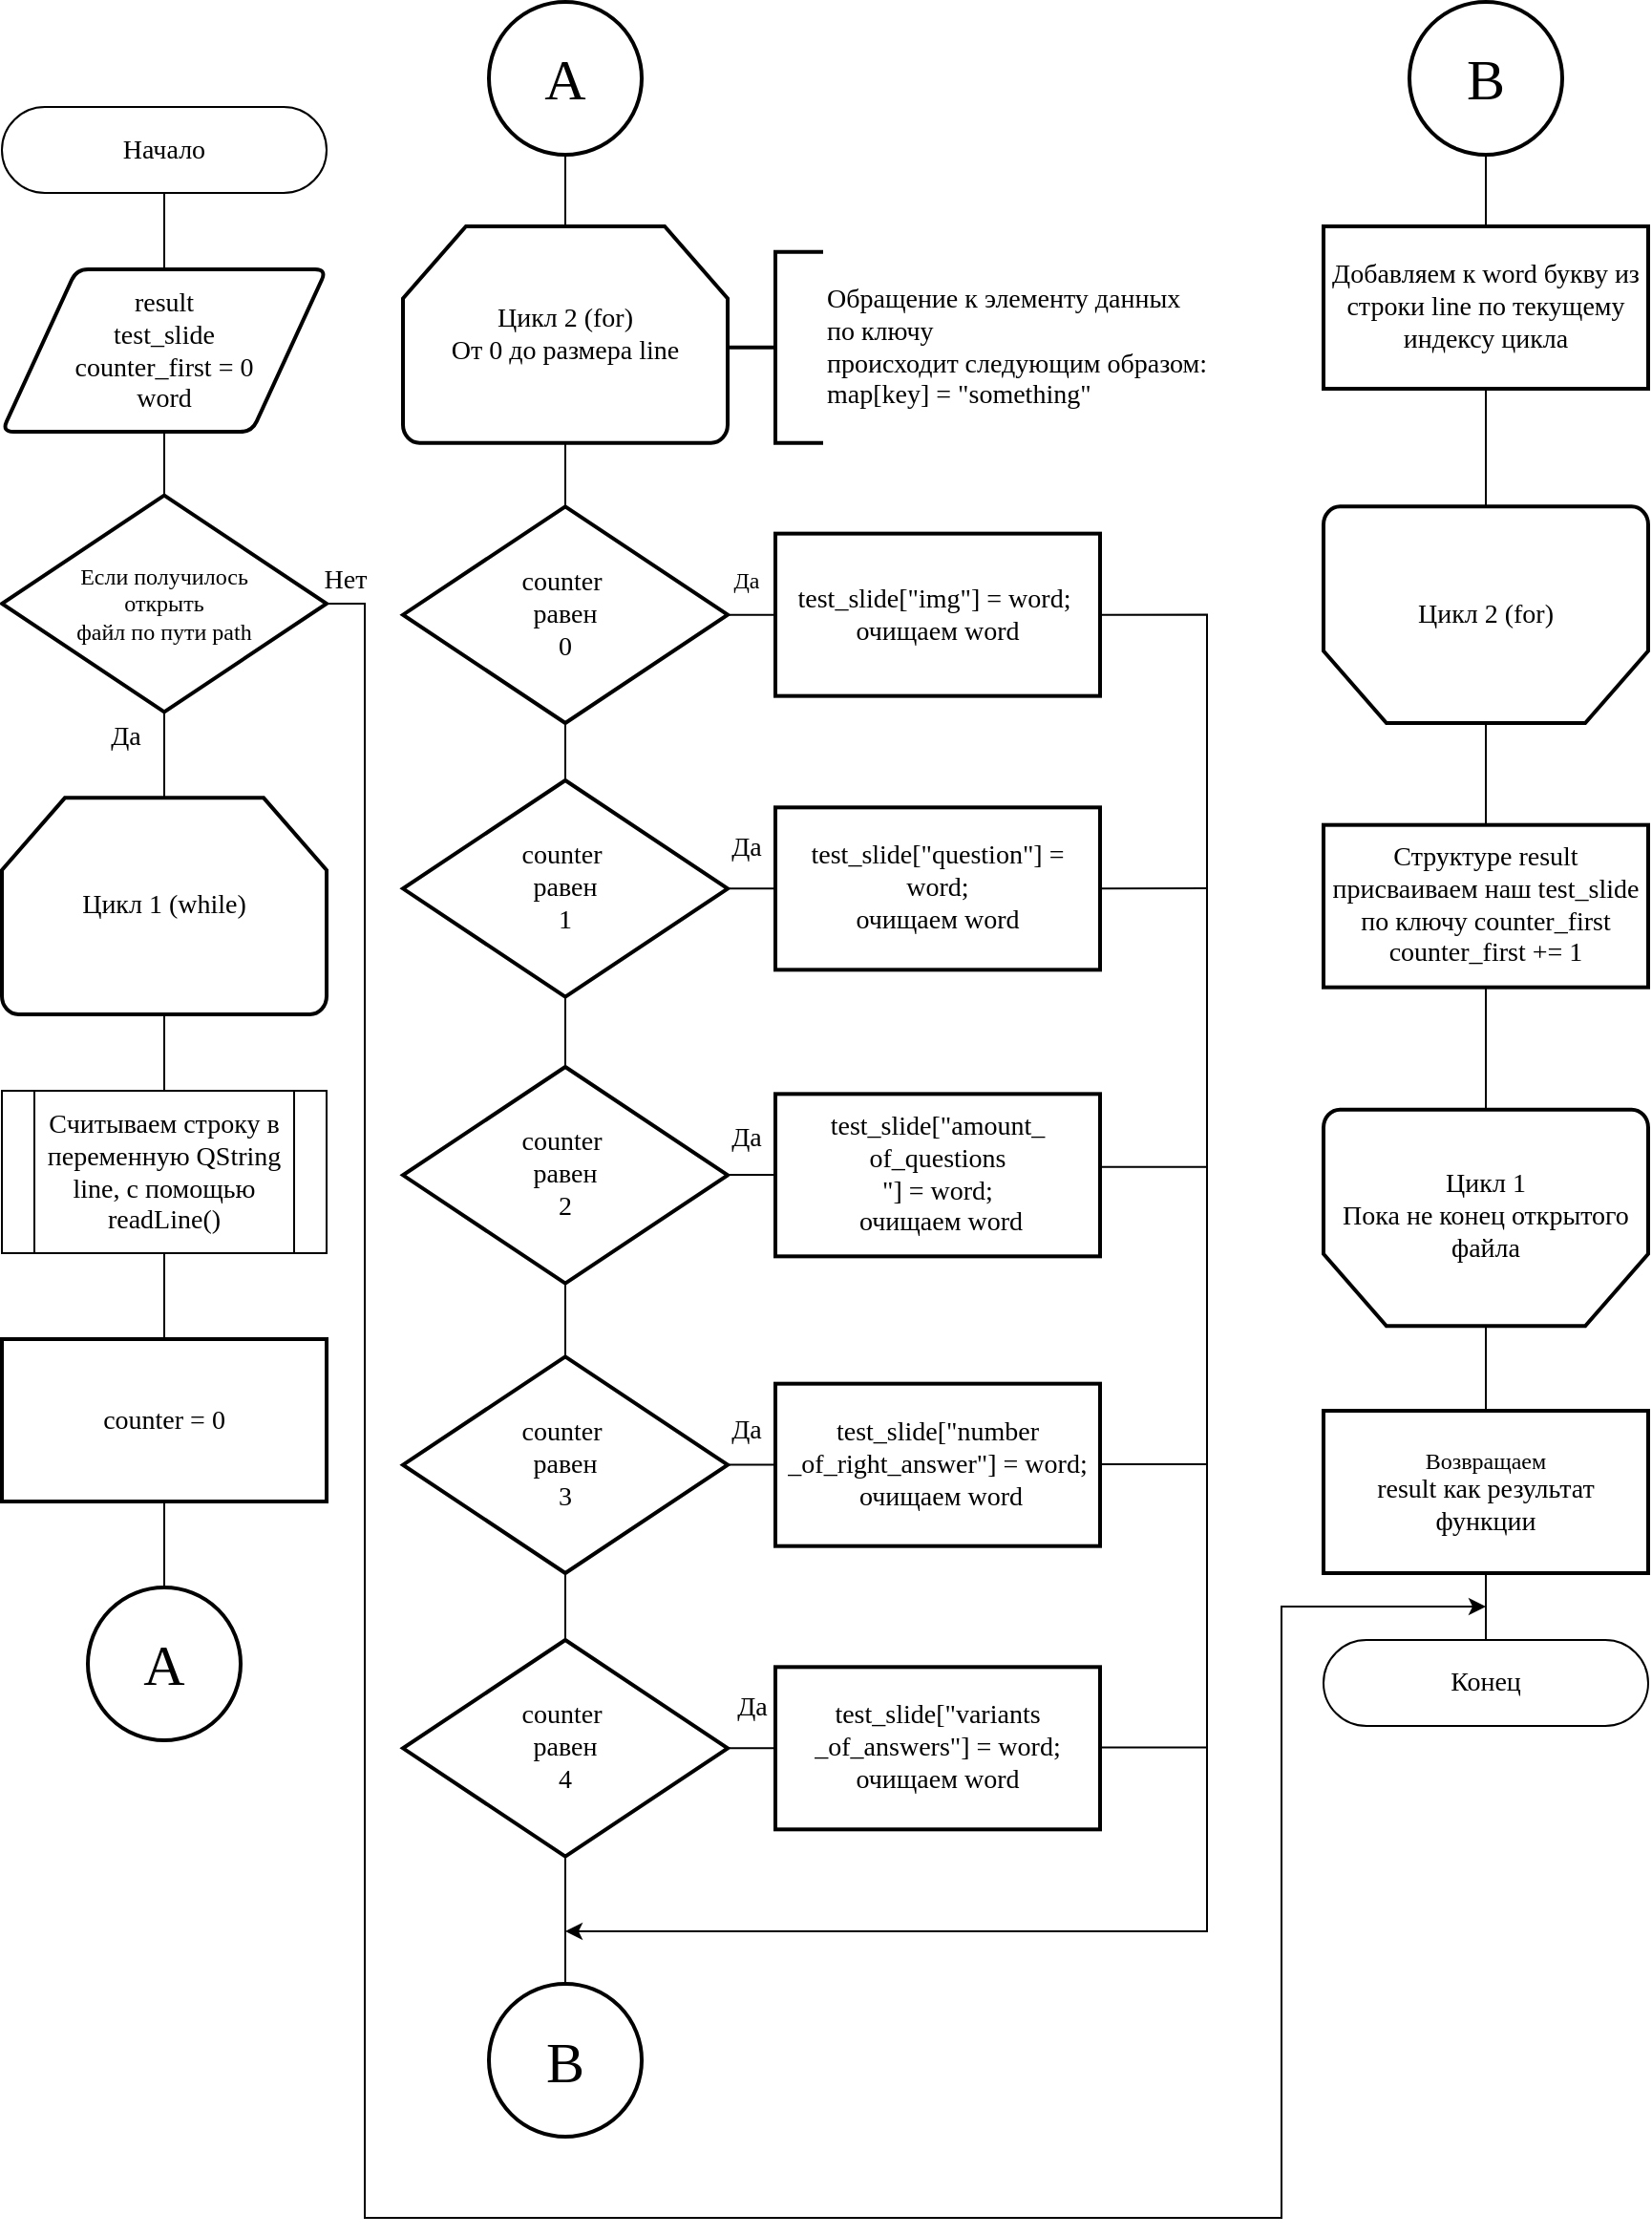 <mxfile version="22.1.5" type="device">
  <diagram name="Страница — 1" id="GVsMRDVQ44VWrH_qdUw6">
    <mxGraphModel dx="420" dy="234" grid="1" gridSize="10" guides="1" tooltips="1" connect="1" arrows="1" fold="1" page="1" pageScale="1" pageWidth="827" pageHeight="1169" math="0" shadow="0">
      <root>
        <mxCell id="0" />
        <mxCell id="1" parent="0" />
        <mxCell id="yowatQOYGPxoi-IL2uhS-3" value="&lt;font style=&quot;font-size: 14px;&quot; face=&quot;Times New Roman&quot;&gt;result&lt;br&gt;test_slide &lt;br&gt;counter_first = 0&lt;br&gt;word&lt;/font&gt;" style="shape=parallelogram;html=1;strokeWidth=2;perimeter=parallelogramPerimeter;whiteSpace=wrap;rounded=1;arcSize=12;size=0.23;aspect=fixed;" parent="1" vertex="1">
          <mxGeometry x="10" y="670" width="170" height="85" as="geometry" />
        </mxCell>
        <mxCell id="yowatQOYGPxoi-IL2uhS-14" value="&lt;font face=&quot;Times New Roman&quot; style=&quot;font-size: 14px;&quot;&gt;Структуре result присваиваем наш test_slide по ключу counter_first&lt;br&gt;counter_first += 1&lt;/font&gt;" style="rounded=1;whiteSpace=wrap;html=1;absoluteArcSize=1;arcSize=0;strokeWidth=2;aspect=fixed;" parent="1" vertex="1">
          <mxGeometry x="702" y="960.84" width="170" height="85" as="geometry" />
        </mxCell>
        <mxCell id="RkEkDRQ6ZxluGjG6Ge90-35" style="edgeStyle=orthogonalEdgeStyle;rounded=0;orthogonalLoop=1;jettySize=auto;html=1;exitX=1;exitY=0.5;exitDx=0;exitDy=0;exitPerimeter=0;" edge="1" parent="1" source="yowatQOYGPxoi-IL2uhS-22">
          <mxGeometry relative="1" as="geometry">
            <mxPoint x="787" y="1370" as="targetPoint" />
            <Array as="points">
              <mxPoint x="200" y="1690" />
              <mxPoint x="680" y="1680" />
              <mxPoint x="680" y="1370" />
            </Array>
          </mxGeometry>
        </mxCell>
        <mxCell id="yowatQOYGPxoi-IL2uhS-22" value="&lt;font style=&quot;font-size: 12px;&quot; face=&quot;Times New Roman&quot;&gt;Если получилось &lt;br&gt;открыть &lt;br&gt;файл по пути path&lt;/font&gt;" style="strokeWidth=2;html=1;shape=mxgraph.flowchart.decision;whiteSpace=wrap;aspect=fixed;" parent="1" vertex="1">
          <mxGeometry x="10" y="788.33" width="170" height="113.33" as="geometry" />
        </mxCell>
        <mxCell id="yowatQOYGPxoi-IL2uhS-23" value="&lt;font style=&quot;font-size: 14px;&quot; face=&quot;Times New Roman&quot;&gt;Цикл 1 (while)&lt;/font&gt;" style="strokeWidth=2;html=1;shape=mxgraph.flowchart.loop_limit;whiteSpace=wrap;aspect=fixed;" parent="1" vertex="1">
          <mxGeometry x="10" y="946.67" width="170" height="113.33" as="geometry" />
        </mxCell>
        <mxCell id="yowatQOYGPxoi-IL2uhS-24" value="&lt;font face=&quot;Times New Roman&quot; style=&quot;font-size: 14px;&quot;&gt;Цикл 1&lt;br&gt;Пока не конец открытого файла&lt;/font&gt;" style="strokeWidth=2;html=1;shape=mxgraph.flowchart.loop_limit;whiteSpace=wrap;aspect=fixed;direction=west;" parent="1" vertex="1">
          <mxGeometry x="702" y="1109.83" width="170" height="113.33" as="geometry" />
        </mxCell>
        <mxCell id="yowatQOYGPxoi-IL2uhS-26" value="&lt;font style=&quot;font-size: 14px;&quot; face=&quot;Times New Roman&quot;&gt;Считываем строку в переменную QString line, с помощью readLine()&lt;/font&gt;" style="shape=process;whiteSpace=wrap;html=1;backgroundOutline=1;aspect=fixed;" parent="1" vertex="1">
          <mxGeometry x="10" y="1100" width="170" height="85" as="geometry" />
        </mxCell>
        <mxCell id="yowatQOYGPxoi-IL2uhS-28" value="&lt;font face=&quot;Times New Roman&quot; style=&quot;font-size: 30px;&quot;&gt;A&lt;/font&gt;" style="strokeWidth=2;html=1;shape=mxgraph.flowchart.start_2;whiteSpace=wrap;aspect=fixed;" parent="1" vertex="1">
          <mxGeometry x="55" y="1360" width="80" height="80" as="geometry" />
        </mxCell>
        <mxCell id="yowatQOYGPxoi-IL2uhS-29" value="&lt;font face=&quot;Times New Roman&quot; style=&quot;font-size: 30px;&quot;&gt;A&lt;/font&gt;" style="strokeWidth=2;html=1;shape=mxgraph.flowchart.start_2;whiteSpace=wrap;aspect=fixed;" parent="1" vertex="1">
          <mxGeometry x="265" y="530" width="80" height="80" as="geometry" />
        </mxCell>
        <mxCell id="yowatQOYGPxoi-IL2uhS-30" value="&lt;font face=&quot;Times New Roman&quot; style=&quot;font-size: 14px;&quot;&gt;Цикл 2 (for)&lt;br&gt;От 0 до размера line&lt;/font&gt;" style="strokeWidth=2;html=1;shape=mxgraph.flowchart.loop_limit;whiteSpace=wrap;aspect=fixed;" parent="1" vertex="1">
          <mxGeometry x="220" y="647.5" width="170" height="113.33" as="geometry" />
        </mxCell>
        <mxCell id="yowatQOYGPxoi-IL2uhS-31" value="&lt;font face=&quot;Times New Roman&quot; style=&quot;font-size: 14px;&quot;&gt;Цикл 2 (for)&lt;/font&gt;" style="strokeWidth=2;html=1;shape=mxgraph.flowchart.loop_limit;whiteSpace=wrap;aspect=fixed;direction=west;" parent="1" vertex="1">
          <mxGeometry x="702" y="794.17" width="170" height="113.33" as="geometry" />
        </mxCell>
        <mxCell id="yowatQOYGPxoi-IL2uhS-32" value="&lt;font face=&quot;Times New Roman&quot; style=&quot;font-size: 14px;&quot;&gt;counter&amp;nbsp;&lt;br&gt;равен&lt;br&gt;0&lt;/font&gt;" style="strokeWidth=2;html=1;shape=mxgraph.flowchart.decision;whiteSpace=wrap;aspect=fixed;" parent="1" vertex="1">
          <mxGeometry x="220" y="794.17" width="170" height="113.33" as="geometry" />
        </mxCell>
        <mxCell id="yowatQOYGPxoi-IL2uhS-33" value="&lt;font style=&quot;font-size: 14px;&quot; face=&quot;Times New Roman&quot;&gt;counter&amp;nbsp;&lt;br&gt;равен&lt;br&gt;1&lt;/font&gt;" style="strokeWidth=2;html=1;shape=mxgraph.flowchart.decision;whiteSpace=wrap;aspect=fixed;" parent="1" vertex="1">
          <mxGeometry x="220" y="937.5" width="170" height="113.33" as="geometry" />
        </mxCell>
        <mxCell id="yowatQOYGPxoi-IL2uhS-34" value="&lt;font style=&quot;font-size: 14px;&quot; face=&quot;Times New Roman&quot;&gt;counter&amp;nbsp;&lt;br&gt;равен&lt;br&gt;2&lt;/font&gt;" style="strokeWidth=2;html=1;shape=mxgraph.flowchart.decision;whiteSpace=wrap;aspect=fixed;" parent="1" vertex="1">
          <mxGeometry x="220" y="1087.5" width="170" height="113.33" as="geometry" />
        </mxCell>
        <mxCell id="yowatQOYGPxoi-IL2uhS-35" value="&lt;font style=&quot;font-size: 14px;&quot; face=&quot;Times New Roman&quot;&gt;counter&amp;nbsp;&lt;br&gt;равен&lt;br&gt;3&lt;/font&gt;" style="strokeWidth=2;html=1;shape=mxgraph.flowchart.decision;whiteSpace=wrap;aspect=fixed;" parent="1" vertex="1">
          <mxGeometry x="220" y="1239.17" width="170" height="113.33" as="geometry" />
        </mxCell>
        <mxCell id="yowatQOYGPxoi-IL2uhS-36" value="&lt;font style=&quot;font-size: 14px;&quot; face=&quot;Times New Roman&quot;&gt;counter&amp;nbsp;&lt;br&gt;равен&lt;br&gt;4&lt;/font&gt;" style="strokeWidth=2;html=1;shape=mxgraph.flowchart.decision;whiteSpace=wrap;aspect=fixed;" parent="1" vertex="1">
          <mxGeometry x="220" y="1387.5" width="170" height="113.33" as="geometry" />
        </mxCell>
        <mxCell id="RkEkDRQ6ZxluGjG6Ge90-17" style="edgeStyle=orthogonalEdgeStyle;rounded=0;orthogonalLoop=1;jettySize=auto;html=1;exitX=1;exitY=0.5;exitDx=0;exitDy=0;" edge="1" parent="1" source="yowatQOYGPxoi-IL2uhS-37">
          <mxGeometry relative="1" as="geometry">
            <mxPoint x="305" y="1540" as="targetPoint" />
            <Array as="points">
              <mxPoint x="641" y="851" />
            </Array>
          </mxGeometry>
        </mxCell>
        <mxCell id="yowatQOYGPxoi-IL2uhS-37" value="&lt;font style=&quot;font-size: 14px;&quot; face=&quot;Times New Roman&quot;&gt;test_slide[&quot;img&quot;] = word;&amp;nbsp;&lt;br&gt;очищаем word&lt;/font&gt;" style="rounded=1;whiteSpace=wrap;html=1;absoluteArcSize=1;arcSize=0;strokeWidth=2;aspect=fixed;" parent="1" vertex="1">
          <mxGeometry x="415" y="808.33" width="170" height="85" as="geometry" />
        </mxCell>
        <mxCell id="yowatQOYGPxoi-IL2uhS-38" value="&lt;font face=&quot;Times New Roman&quot; style=&quot;font-size: 14px;&quot;&gt;test_slide[&quot;question&quot;] = word;&lt;br&gt;очищаем word&lt;/font&gt;" style="rounded=1;whiteSpace=wrap;html=1;absoluteArcSize=1;arcSize=0;strokeWidth=2;aspect=fixed;" parent="1" vertex="1">
          <mxGeometry x="415" y="951.67" width="170" height="85" as="geometry" />
        </mxCell>
        <mxCell id="yowatQOYGPxoi-IL2uhS-39" value="&lt;font style=&quot;font-size: 14px;&quot; face=&quot;Times New Roman&quot;&gt;test_slide[&quot;amount_&lt;br&gt;of_questions&lt;br&gt;&quot;] = word;&lt;br&gt;&amp;nbsp;очищаем word&lt;/font&gt;" style="rounded=1;whiteSpace=wrap;html=1;absoluteArcSize=1;arcSize=0;strokeWidth=2;aspect=fixed;" parent="1" vertex="1">
          <mxGeometry x="415" y="1101.67" width="170" height="85" as="geometry" />
        </mxCell>
        <mxCell id="yowatQOYGPxoi-IL2uhS-40" value="&lt;font style=&quot;font-size: 14px;&quot; face=&quot;Times New Roman&quot;&gt; test_slide[&quot;number&lt;br&gt;_of_right_answer&quot;] = word;&lt;br&gt;&amp;nbsp;очищаем word&lt;/font&gt;" style="rounded=1;whiteSpace=wrap;html=1;absoluteArcSize=1;arcSize=0;strokeWidth=2;aspect=fixed;" parent="1" vertex="1">
          <mxGeometry x="415" y="1253.34" width="170" height="85" as="geometry" />
        </mxCell>
        <mxCell id="yowatQOYGPxoi-IL2uhS-41" value="&lt;font style=&quot;font-size: 14px;&quot; face=&quot;Times New Roman&quot;&gt; test_slide[&quot;variants&lt;br&gt;_of_answers&quot;] = word; очищаем word&lt;/font&gt;" style="rounded=1;whiteSpace=wrap;html=1;absoluteArcSize=1;arcSize=0;strokeWidth=2;aspect=fixed;" parent="1" vertex="1">
          <mxGeometry x="415" y="1401.66" width="170" height="85" as="geometry" />
        </mxCell>
        <mxCell id="yowatQOYGPxoi-IL2uhS-52" value="&lt;font style=&quot;font-size: 14px;&quot; face=&quot;Times New Roman&quot;&gt;Добавляем к word букву из строки line по текущему индексу цикла&lt;/font&gt;" style="rounded=1;whiteSpace=wrap;html=1;absoluteArcSize=1;arcSize=0;strokeWidth=2;aspect=fixed;" parent="1" vertex="1">
          <mxGeometry x="702" y="647.5" width="170" height="85" as="geometry" />
        </mxCell>
        <mxCell id="yowatQOYGPxoi-IL2uhS-68" value="&lt;font face=&quot;Times New Roman&quot; style=&quot;font-size: 14px;&quot;&gt;Обращение к элементу данных &lt;br&gt;по ключу&lt;br&gt;происходит следующим образом:&lt;br&gt;map[key] = &quot;something&quot;&lt;/font&gt;" style="strokeWidth=2;html=1;shape=mxgraph.flowchart.annotation_2;align=left;labelPosition=right;pointerEvents=1;" parent="1" vertex="1">
          <mxGeometry x="390" y="660.83" width="50" height="100" as="geometry" />
        </mxCell>
        <mxCell id="yowatQOYGPxoi-IL2uhS-69" value="&lt;font style=&quot;font-size: 14px;&quot; face=&quot;Times New Roman&quot;&gt;Да&lt;/font&gt;" style="text;html=1;strokeColor=none;fillColor=none;align=center;verticalAlign=middle;whiteSpace=wrap;rounded=0;" parent="1" vertex="1">
          <mxGeometry x="45" y="900" width="60" height="30" as="geometry" />
        </mxCell>
        <mxCell id="yowatQOYGPxoi-IL2uhS-75" value="&lt;font face=&quot;Times New Roman&quot;&gt;Да&lt;/font&gt;" style="text;html=1;strokeColor=none;fillColor=none;align=center;verticalAlign=middle;whiteSpace=wrap;rounded=0;" parent="1" vertex="1">
          <mxGeometry x="385" y="817.5" width="30" height="30" as="geometry" />
        </mxCell>
        <mxCell id="yowatQOYGPxoi-IL2uhS-76" value="&lt;font style=&quot;font-size: 14px;&quot; face=&quot;Times New Roman&quot;&gt;Да&lt;/font&gt;" style="text;html=1;strokeColor=none;fillColor=none;align=center;verticalAlign=middle;whiteSpace=wrap;rounded=0;" parent="1" vertex="1">
          <mxGeometry x="385" y="957.5" width="30" height="30" as="geometry" />
        </mxCell>
        <mxCell id="yowatQOYGPxoi-IL2uhS-77" value="&lt;font style=&quot;font-size: 14px;&quot; face=&quot;Times New Roman&quot;&gt;Да&lt;/font&gt;" style="text;html=1;strokeColor=none;fillColor=none;align=center;verticalAlign=middle;whiteSpace=wrap;rounded=0;" parent="1" vertex="1">
          <mxGeometry x="385" y="1109.83" width="30" height="30" as="geometry" />
        </mxCell>
        <mxCell id="yowatQOYGPxoi-IL2uhS-78" value="&lt;font style=&quot;font-size: 14px;&quot; face=&quot;Times New Roman&quot;&gt;Да&lt;/font&gt;" style="text;html=1;strokeColor=none;fillColor=none;align=center;verticalAlign=middle;whiteSpace=wrap;rounded=0;" parent="1" vertex="1">
          <mxGeometry x="385" y="1262.5" width="30" height="30" as="geometry" />
        </mxCell>
        <mxCell id="yowatQOYGPxoi-IL2uhS-79" value="&lt;font face=&quot;Times New Roman&quot; style=&quot;font-size: 14px;&quot;&gt;Да&lt;/font&gt;" style="text;html=1;strokeColor=none;fillColor=none;align=center;verticalAlign=middle;whiteSpace=wrap;rounded=0;" parent="1" vertex="1">
          <mxGeometry x="387.5" y="1407.5" width="30" height="30" as="geometry" />
        </mxCell>
        <mxCell id="aLACxy-rQAyNiAspGChn-1" value="&lt;font face=&quot;Times New Roman&quot; style=&quot;font-size: 14px;&quot;&gt;Начало&lt;/font&gt;" style="rounded=1;whiteSpace=wrap;html=1;arcSize=50;aspect=fixed;" parent="1" vertex="1">
          <mxGeometry x="10" y="585" width="170" height="45" as="geometry" />
        </mxCell>
        <mxCell id="yowatQOYGPxoi-IL2uhS-27" value="&lt;font style=&quot;font-size: 14px;&quot; face=&quot;Times New Roman&quot;&gt;counter = 0&lt;/font&gt;" style="rounded=1;whiteSpace=wrap;html=1;absoluteArcSize=1;arcSize=0;strokeWidth=2;aspect=fixed;" parent="1" vertex="1">
          <mxGeometry x="10" y="1230" width="170" height="85" as="geometry" />
        </mxCell>
        <mxCell id="aLACxy-rQAyNiAspGChn-7" value="&lt;font face=&quot;Times New Roman&quot;&gt;&lt;span style=&quot;font-size: 30px;&quot;&gt;B&lt;/span&gt;&lt;/font&gt;" style="strokeWidth=2;html=1;shape=mxgraph.flowchart.start_2;whiteSpace=wrap;aspect=fixed;" parent="1" vertex="1">
          <mxGeometry x="265" y="1567.5" width="80" height="80" as="geometry" />
        </mxCell>
        <mxCell id="aLACxy-rQAyNiAspGChn-9" value="&lt;font face=&quot;Times New Roman&quot;&gt;&lt;span style=&quot;font-size: 30px;&quot;&gt;B&lt;/span&gt;&lt;/font&gt;" style="strokeWidth=2;html=1;shape=mxgraph.flowchart.start_2;whiteSpace=wrap;aspect=fixed;" parent="1" vertex="1">
          <mxGeometry x="747" y="530" width="80" height="80" as="geometry" />
        </mxCell>
        <mxCell id="aLACxy-rQAyNiAspGChn-11" value="&lt;font face=&quot;Times New Roman&quot;&gt;Возвращаем&lt;br style=&quot;border-color: var(--border-color); font-size: 14px;&quot;&gt;&lt;span style=&quot;font-size: 14px;&quot;&gt;result как результат функции&lt;/span&gt;&lt;/font&gt;" style="rounded=1;whiteSpace=wrap;html=1;absoluteArcSize=1;arcSize=0;strokeWidth=2;aspect=fixed;" parent="1" vertex="1">
          <mxGeometry x="702" y="1267.5" width="170" height="85" as="geometry" />
        </mxCell>
        <mxCell id="aLACxy-rQAyNiAspGChn-13" value="&lt;font face=&quot;Times New Roman&quot; style=&quot;font-size: 14px;&quot;&gt;Конец&lt;/font&gt;" style="rounded=1;whiteSpace=wrap;html=1;arcSize=50;" parent="1" vertex="1">
          <mxGeometry x="702" y="1387.5" width="170" height="45" as="geometry" />
        </mxCell>
        <mxCell id="RkEkDRQ6ZxluGjG6Ge90-1" value="" style="endArrow=none;html=1;rounded=0;entryX=0.5;entryY=1;entryDx=0;entryDy=0;exitX=0.5;exitY=0;exitDx=0;exitDy=0;" edge="1" parent="1" source="yowatQOYGPxoi-IL2uhS-3" target="aLACxy-rQAyNiAspGChn-1">
          <mxGeometry width="50" height="50" relative="1" as="geometry">
            <mxPoint x="200" y="650" as="sourcePoint" />
            <mxPoint x="250" y="600" as="targetPoint" />
          </mxGeometry>
        </mxCell>
        <mxCell id="RkEkDRQ6ZxluGjG6Ge90-2" value="" style="endArrow=none;html=1;rounded=0;entryX=0.5;entryY=1;entryDx=0;entryDy=0;exitX=0.5;exitY=0;exitDx=0;exitDy=0;exitPerimeter=0;" edge="1" parent="1" source="yowatQOYGPxoi-IL2uhS-22" target="yowatQOYGPxoi-IL2uhS-3">
          <mxGeometry width="50" height="50" relative="1" as="geometry">
            <mxPoint x="140" y="800" as="sourcePoint" />
            <mxPoint x="190" y="750" as="targetPoint" />
          </mxGeometry>
        </mxCell>
        <mxCell id="RkEkDRQ6ZxluGjG6Ge90-3" value="" style="endArrow=none;html=1;rounded=0;entryX=0.5;entryY=1;entryDx=0;entryDy=0;entryPerimeter=0;exitX=0.5;exitY=0;exitDx=0;exitDy=0;exitPerimeter=0;" edge="1" parent="1" source="yowatQOYGPxoi-IL2uhS-23" target="yowatQOYGPxoi-IL2uhS-22">
          <mxGeometry width="50" height="50" relative="1" as="geometry">
            <mxPoint x="130" y="950" as="sourcePoint" />
            <mxPoint x="180" y="900" as="targetPoint" />
          </mxGeometry>
        </mxCell>
        <mxCell id="RkEkDRQ6ZxluGjG6Ge90-4" value="" style="endArrow=none;html=1;rounded=0;entryX=0.5;entryY=1;entryDx=0;entryDy=0;entryPerimeter=0;exitX=0.5;exitY=0;exitDx=0;exitDy=0;" edge="1" parent="1" source="yowatQOYGPxoi-IL2uhS-26" target="yowatQOYGPxoi-IL2uhS-23">
          <mxGeometry width="50" height="50" relative="1" as="geometry">
            <mxPoint x="160" y="1120" as="sourcePoint" />
            <mxPoint x="210" y="1070" as="targetPoint" />
          </mxGeometry>
        </mxCell>
        <mxCell id="RkEkDRQ6ZxluGjG6Ge90-5" value="" style="endArrow=none;html=1;rounded=0;entryX=0.5;entryY=1;entryDx=0;entryDy=0;exitX=0.5;exitY=0;exitDx=0;exitDy=0;" edge="1" parent="1" source="yowatQOYGPxoi-IL2uhS-27" target="yowatQOYGPxoi-IL2uhS-26">
          <mxGeometry width="50" height="50" relative="1" as="geometry">
            <mxPoint x="30" y="1250" as="sourcePoint" />
            <mxPoint x="80" y="1200" as="targetPoint" />
          </mxGeometry>
        </mxCell>
        <mxCell id="RkEkDRQ6ZxluGjG6Ge90-6" value="" style="endArrow=none;html=1;rounded=0;entryX=0.5;entryY=1;entryDx=0;entryDy=0;exitX=0.5;exitY=0;exitDx=0;exitDy=0;exitPerimeter=0;" edge="1" parent="1" source="yowatQOYGPxoi-IL2uhS-28" target="yowatQOYGPxoi-IL2uhS-27">
          <mxGeometry width="50" height="50" relative="1" as="geometry">
            <mxPoint x="30" y="1390" as="sourcePoint" />
            <mxPoint x="80" y="1340" as="targetPoint" />
          </mxGeometry>
        </mxCell>
        <mxCell id="RkEkDRQ6ZxluGjG6Ge90-7" value="" style="endArrow=none;html=1;rounded=0;entryX=0.5;entryY=1;entryDx=0;entryDy=0;entryPerimeter=0;exitX=0.5;exitY=0;exitDx=0;exitDy=0;exitPerimeter=0;" edge="1" parent="1" source="yowatQOYGPxoi-IL2uhS-30" target="yowatQOYGPxoi-IL2uhS-29">
          <mxGeometry width="50" height="50" relative="1" as="geometry">
            <mxPoint x="360" y="650" as="sourcePoint" />
            <mxPoint x="410" y="600" as="targetPoint" />
          </mxGeometry>
        </mxCell>
        <mxCell id="RkEkDRQ6ZxluGjG6Ge90-8" value="" style="endArrow=none;html=1;rounded=0;entryX=0.5;entryY=1;entryDx=0;entryDy=0;entryPerimeter=0;exitX=0.5;exitY=0;exitDx=0;exitDy=0;exitPerimeter=0;" edge="1" parent="1" source="yowatQOYGPxoi-IL2uhS-32" target="yowatQOYGPxoi-IL2uhS-30">
          <mxGeometry width="50" height="50" relative="1" as="geometry">
            <mxPoint x="220" y="820" as="sourcePoint" />
            <mxPoint x="270" y="770" as="targetPoint" />
          </mxGeometry>
        </mxCell>
        <mxCell id="RkEkDRQ6ZxluGjG6Ge90-9" value="" style="endArrow=none;html=1;rounded=0;entryX=0.5;entryY=1;entryDx=0;entryDy=0;entryPerimeter=0;exitX=0.5;exitY=0;exitDx=0;exitDy=0;exitPerimeter=0;" edge="1" parent="1" source="yowatQOYGPxoi-IL2uhS-33" target="yowatQOYGPxoi-IL2uhS-32">
          <mxGeometry width="50" height="50" relative="1" as="geometry">
            <mxPoint x="220" y="970" as="sourcePoint" />
            <mxPoint x="270" y="920" as="targetPoint" />
          </mxGeometry>
        </mxCell>
        <mxCell id="RkEkDRQ6ZxluGjG6Ge90-10" value="" style="endArrow=none;html=1;rounded=0;entryX=0.5;entryY=1;entryDx=0;entryDy=0;entryPerimeter=0;exitX=0.5;exitY=0;exitDx=0;exitDy=0;exitPerimeter=0;" edge="1" parent="1" source="yowatQOYGPxoi-IL2uhS-34" target="yowatQOYGPxoi-IL2uhS-33">
          <mxGeometry width="50" height="50" relative="1" as="geometry">
            <mxPoint x="220" y="1120" as="sourcePoint" />
            <mxPoint x="270" y="1070" as="targetPoint" />
          </mxGeometry>
        </mxCell>
        <mxCell id="RkEkDRQ6ZxluGjG6Ge90-11" value="" style="endArrow=none;html=1;rounded=0;entryX=0.5;entryY=1;entryDx=0;entryDy=0;entryPerimeter=0;exitX=0.5;exitY=0;exitDx=0;exitDy=0;exitPerimeter=0;" edge="1" parent="1" source="yowatQOYGPxoi-IL2uhS-35" target="yowatQOYGPxoi-IL2uhS-34">
          <mxGeometry width="50" height="50" relative="1" as="geometry">
            <mxPoint x="230" y="1260" as="sourcePoint" />
            <mxPoint x="280" y="1210" as="targetPoint" />
          </mxGeometry>
        </mxCell>
        <mxCell id="RkEkDRQ6ZxluGjG6Ge90-12" value="" style="endArrow=none;html=1;rounded=0;entryX=0.5;entryY=1;entryDx=0;entryDy=0;entryPerimeter=0;exitX=0.5;exitY=0;exitDx=0;exitDy=0;exitPerimeter=0;" edge="1" parent="1" source="yowatQOYGPxoi-IL2uhS-36" target="yowatQOYGPxoi-IL2uhS-35">
          <mxGeometry width="50" height="50" relative="1" as="geometry">
            <mxPoint x="240" y="1410" as="sourcePoint" />
            <mxPoint x="290" y="1360" as="targetPoint" />
          </mxGeometry>
        </mxCell>
        <mxCell id="RkEkDRQ6ZxluGjG6Ge90-15" value="" style="endArrow=none;html=1;rounded=0;entryX=0.5;entryY=1;entryDx=0;entryDy=0;entryPerimeter=0;exitX=0.5;exitY=0;exitDx=0;exitDy=0;exitPerimeter=0;" edge="1" parent="1" source="aLACxy-rQAyNiAspGChn-7" target="yowatQOYGPxoi-IL2uhS-36">
          <mxGeometry width="50" height="50" relative="1" as="geometry">
            <mxPoint x="230" y="1570" as="sourcePoint" />
            <mxPoint x="280" y="1520" as="targetPoint" />
            <Array as="points">
              <mxPoint x="305" y="1560" />
            </Array>
          </mxGeometry>
        </mxCell>
        <mxCell id="RkEkDRQ6ZxluGjG6Ge90-18" value="" style="endArrow=none;html=1;rounded=0;entryX=0;entryY=0.5;entryDx=0;entryDy=0;exitX=1;exitY=0.5;exitDx=0;exitDy=0;exitPerimeter=0;" edge="1" parent="1" source="yowatQOYGPxoi-IL2uhS-32" target="yowatQOYGPxoi-IL2uhS-37">
          <mxGeometry width="50" height="50" relative="1" as="geometry">
            <mxPoint x="350" y="920" as="sourcePoint" />
            <mxPoint x="400" y="870" as="targetPoint" />
          </mxGeometry>
        </mxCell>
        <mxCell id="RkEkDRQ6ZxluGjG6Ge90-19" value="" style="endArrow=none;html=1;rounded=0;entryX=0;entryY=0.5;entryDx=0;entryDy=0;exitX=1;exitY=0.5;exitDx=0;exitDy=0;exitPerimeter=0;" edge="1" parent="1" source="yowatQOYGPxoi-IL2uhS-33" target="yowatQOYGPxoi-IL2uhS-38">
          <mxGeometry width="50" height="50" relative="1" as="geometry">
            <mxPoint x="390" y="994.88" as="sourcePoint" />
            <mxPoint x="415" y="994.88" as="targetPoint" />
          </mxGeometry>
        </mxCell>
        <mxCell id="RkEkDRQ6ZxluGjG6Ge90-20" value="" style="endArrow=none;html=1;rounded=0;entryX=0;entryY=0.5;entryDx=0;entryDy=0;exitX=1;exitY=0.5;exitDx=0;exitDy=0;exitPerimeter=0;" edge="1" parent="1">
          <mxGeometry width="50" height="50" relative="1" as="geometry">
            <mxPoint x="390" y="1144.03" as="sourcePoint" />
            <mxPoint x="415" y="1144.03" as="targetPoint" />
          </mxGeometry>
        </mxCell>
        <mxCell id="RkEkDRQ6ZxluGjG6Ge90-21" value="" style="endArrow=none;html=1;rounded=0;entryX=0;entryY=0.5;entryDx=0;entryDy=0;exitX=1;exitY=0.5;exitDx=0;exitDy=0;exitPerimeter=0;" edge="1" parent="1">
          <mxGeometry width="50" height="50" relative="1" as="geometry">
            <mxPoint x="390" y="1295.7" as="sourcePoint" />
            <mxPoint x="415" y="1295.7" as="targetPoint" />
          </mxGeometry>
        </mxCell>
        <mxCell id="RkEkDRQ6ZxluGjG6Ge90-22" value="" style="endArrow=none;html=1;rounded=0;entryX=0;entryY=0.5;entryDx=0;entryDy=0;exitX=1;exitY=0.5;exitDx=0;exitDy=0;exitPerimeter=0;" edge="1" parent="1" source="yowatQOYGPxoi-IL2uhS-36" target="yowatQOYGPxoi-IL2uhS-41">
          <mxGeometry width="50" height="50" relative="1" as="geometry">
            <mxPoint x="380" y="1460" as="sourcePoint" />
            <mxPoint x="405" y="1463.16" as="targetPoint" />
          </mxGeometry>
        </mxCell>
        <mxCell id="RkEkDRQ6ZxluGjG6Ge90-23" value="" style="endArrow=none;html=1;rounded=0;exitX=1;exitY=0.5;exitDx=0;exitDy=0;" edge="1" parent="1" source="yowatQOYGPxoi-IL2uhS-38">
          <mxGeometry width="50" height="50" relative="1" as="geometry">
            <mxPoint x="590" y="940" as="sourcePoint" />
            <mxPoint x="641" y="994" as="targetPoint" />
          </mxGeometry>
        </mxCell>
        <mxCell id="RkEkDRQ6ZxluGjG6Ge90-24" value="" style="endArrow=none;html=1;rounded=0;exitX=1;exitY=0.5;exitDx=0;exitDy=0;" edge="1" parent="1">
          <mxGeometry width="50" height="50" relative="1" as="geometry">
            <mxPoint x="585" y="1139.83" as="sourcePoint" />
            <mxPoint x="641" y="1139.83" as="targetPoint" />
          </mxGeometry>
        </mxCell>
        <mxCell id="RkEkDRQ6ZxluGjG6Ge90-25" value="" style="endArrow=none;html=1;rounded=0;exitX=1;exitY=0.5;exitDx=0;exitDy=0;" edge="1" parent="1">
          <mxGeometry width="50" height="50" relative="1" as="geometry">
            <mxPoint x="585" y="1295.44" as="sourcePoint" />
            <mxPoint x="641" y="1295.44" as="targetPoint" />
          </mxGeometry>
        </mxCell>
        <mxCell id="RkEkDRQ6ZxluGjG6Ge90-26" value="" style="endArrow=none;html=1;rounded=0;exitX=1;exitY=0.5;exitDx=0;exitDy=0;" edge="1" parent="1">
          <mxGeometry width="50" height="50" relative="1" as="geometry">
            <mxPoint x="585" y="1443.76" as="sourcePoint" />
            <mxPoint x="641" y="1443.76" as="targetPoint" />
          </mxGeometry>
        </mxCell>
        <mxCell id="RkEkDRQ6ZxluGjG6Ge90-27" value="" style="endArrow=none;html=1;rounded=0;entryX=0.5;entryY=1;entryDx=0;entryDy=0;entryPerimeter=0;exitX=0.5;exitY=0;exitDx=0;exitDy=0;" edge="1" parent="1" source="yowatQOYGPxoi-IL2uhS-52" target="aLACxy-rQAyNiAspGChn-9">
          <mxGeometry width="50" height="50" relative="1" as="geometry">
            <mxPoint x="956" y="677" as="sourcePoint" />
            <mxPoint x="1006" y="627" as="targetPoint" />
          </mxGeometry>
        </mxCell>
        <mxCell id="RkEkDRQ6ZxluGjG6Ge90-28" value="" style="endArrow=none;html=1;rounded=0;entryX=0.5;entryY=1;entryDx=0;entryDy=0;exitX=0.5;exitY=1;exitDx=0;exitDy=0;exitPerimeter=0;" edge="1" parent="1" source="yowatQOYGPxoi-IL2uhS-31" target="yowatQOYGPxoi-IL2uhS-52">
          <mxGeometry width="50" height="50" relative="1" as="geometry">
            <mxPoint x="919" y="815" as="sourcePoint" />
            <mxPoint x="969" y="765" as="targetPoint" />
          </mxGeometry>
        </mxCell>
        <mxCell id="RkEkDRQ6ZxluGjG6Ge90-29" value="" style="endArrow=none;html=1;rounded=0;entryX=0.5;entryY=0;entryDx=0;entryDy=0;entryPerimeter=0;exitX=0.5;exitY=0;exitDx=0;exitDy=0;" edge="1" parent="1" source="yowatQOYGPxoi-IL2uhS-14" target="yowatQOYGPxoi-IL2uhS-31">
          <mxGeometry width="50" height="50" relative="1" as="geometry">
            <mxPoint x="901" y="953" as="sourcePoint" />
            <mxPoint x="951" y="903" as="targetPoint" />
          </mxGeometry>
        </mxCell>
        <mxCell id="RkEkDRQ6ZxluGjG6Ge90-30" value="" style="endArrow=none;html=1;rounded=0;entryX=0.5;entryY=1;entryDx=0;entryDy=0;exitX=0.5;exitY=1;exitDx=0;exitDy=0;exitPerimeter=0;" edge="1" parent="1" source="yowatQOYGPxoi-IL2uhS-24" target="yowatQOYGPxoi-IL2uhS-14">
          <mxGeometry width="50" height="50" relative="1" as="geometry">
            <mxPoint x="945" y="1139" as="sourcePoint" />
            <mxPoint x="995" y="1089" as="targetPoint" />
          </mxGeometry>
        </mxCell>
        <mxCell id="RkEkDRQ6ZxluGjG6Ge90-31" value="" style="endArrow=none;html=1;rounded=0;entryX=0.5;entryY=0;entryDx=0;entryDy=0;entryPerimeter=0;exitX=0.5;exitY=0;exitDx=0;exitDy=0;" edge="1" parent="1" source="aLACxy-rQAyNiAspGChn-11" target="yowatQOYGPxoi-IL2uhS-24">
          <mxGeometry width="50" height="50" relative="1" as="geometry">
            <mxPoint x="895" y="1292" as="sourcePoint" />
            <mxPoint x="945" y="1242" as="targetPoint" />
          </mxGeometry>
        </mxCell>
        <mxCell id="RkEkDRQ6ZxluGjG6Ge90-32" value="" style="endArrow=none;html=1;rounded=0;entryX=0.5;entryY=1;entryDx=0;entryDy=0;exitX=0.5;exitY=0;exitDx=0;exitDy=0;" edge="1" parent="1" source="aLACxy-rQAyNiAspGChn-13" target="aLACxy-rQAyNiAspGChn-11">
          <mxGeometry width="50" height="50" relative="1" as="geometry">
            <mxPoint x="901" y="1411" as="sourcePoint" />
            <mxPoint x="951" y="1361" as="targetPoint" />
          </mxGeometry>
        </mxCell>
        <mxCell id="RkEkDRQ6ZxluGjG6Ge90-37" value="&lt;font style=&quot;font-size: 14px;&quot; face=&quot;Times New Roman&quot;&gt;Нет&lt;/font&gt;" style="text;html=1;strokeColor=none;fillColor=none;align=center;verticalAlign=middle;whiteSpace=wrap;rounded=0;" vertex="1" parent="1">
          <mxGeometry x="160" y="817.5" width="60" height="30" as="geometry" />
        </mxCell>
      </root>
    </mxGraphModel>
  </diagram>
</mxfile>
